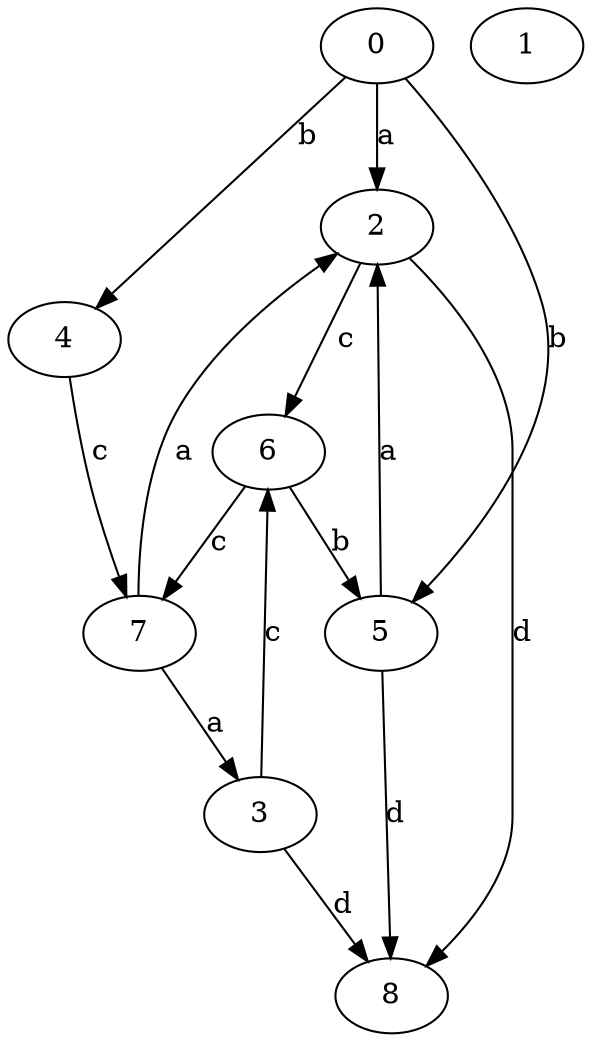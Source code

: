 strict digraph  {
2;
3;
4;
0;
5;
6;
1;
7;
8;
2 -> 6  [label=c];
2 -> 8  [label=d];
3 -> 6  [label=c];
3 -> 8  [label=d];
4 -> 7  [label=c];
0 -> 2  [label=a];
0 -> 4  [label=b];
0 -> 5  [label=b];
5 -> 2  [label=a];
5 -> 8  [label=d];
6 -> 5  [label=b];
6 -> 7  [label=c];
7 -> 2  [label=a];
7 -> 3  [label=a];
}
